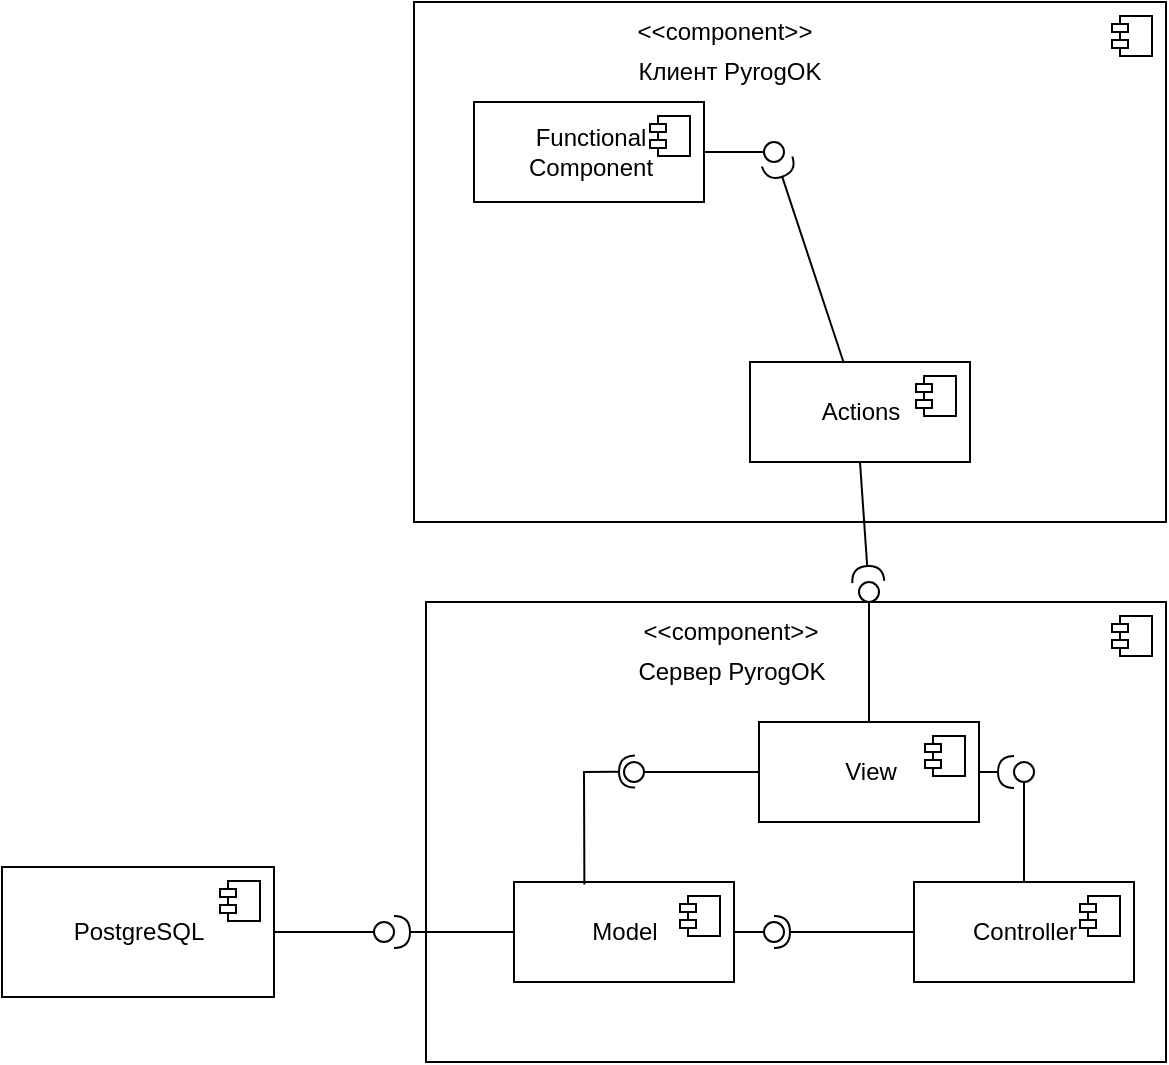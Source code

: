 <mxfile version="20.7.4" type="device"><diagram id="oTwKfko1Kro9Z-XUz21w" name="Страница 1"><mxGraphModel dx="989" dy="534" grid="0" gridSize="10" guides="1" tooltips="1" connect="1" arrows="1" fold="1" page="1" pageScale="1" pageWidth="827" pageHeight="1169" math="0" shadow="0"><root><mxCell id="0"/><mxCell id="1" parent="0"/><mxCell id="mDrGMRs_Q6UIofxlvuWd-63" value="" style="html=1;dropTarget=0;" parent="1" vertex="1"><mxGeometry x="246" y="310" width="370" height="230" as="geometry"/></mxCell><mxCell id="mDrGMRs_Q6UIofxlvuWd-64" value="" style="shape=module;jettyWidth=8;jettyHeight=4;" parent="mDrGMRs_Q6UIofxlvuWd-63" vertex="1"><mxGeometry x="1" width="20" height="20" relative="1" as="geometry"><mxPoint x="-27" y="7" as="offset"/></mxGeometry></mxCell><mxCell id="mDrGMRs_Q6UIofxlvuWd-60" value="" style="html=1;dropTarget=0;" parent="1" vertex="1"><mxGeometry x="240" y="10" width="376" height="260" as="geometry"/></mxCell><mxCell id="mDrGMRs_Q6UIofxlvuWd-61" value="" style="shape=module;jettyWidth=8;jettyHeight=4;" parent="mDrGMRs_Q6UIofxlvuWd-60" vertex="1"><mxGeometry x="1" width="20" height="20" relative="1" as="geometry"><mxPoint x="-27" y="7" as="offset"/></mxGeometry></mxCell><mxCell id="mDrGMRs_Q6UIofxlvuWd-11" value="Functional &lt;br&gt;Component" style="html=1;dropTarget=0;" parent="1" vertex="1"><mxGeometry x="270" y="60" width="115" height="50" as="geometry"/></mxCell><mxCell id="mDrGMRs_Q6UIofxlvuWd-12" value="" style="shape=module;jettyWidth=8;jettyHeight=4;" parent="mDrGMRs_Q6UIofxlvuWd-11" vertex="1"><mxGeometry x="1" width="20" height="20" relative="1" as="geometry"><mxPoint x="-27" y="7" as="offset"/></mxGeometry></mxCell><mxCell id="mDrGMRs_Q6UIofxlvuWd-16" value="Actions" style="html=1;dropTarget=0;" parent="1" vertex="1"><mxGeometry x="408" y="190" width="110" height="50" as="geometry"/></mxCell><mxCell id="mDrGMRs_Q6UIofxlvuWd-17" value="" style="shape=module;jettyWidth=8;jettyHeight=4;" parent="mDrGMRs_Q6UIofxlvuWd-16" vertex="1"><mxGeometry x="1" width="20" height="20" relative="1" as="geometry"><mxPoint x="-27" y="7" as="offset"/></mxGeometry></mxCell><mxCell id="mDrGMRs_Q6UIofxlvuWd-19" value="" style="rounded=0;orthogonalLoop=1;jettySize=auto;html=1;endArrow=halfCircle;endFill=0;endSize=6;strokeWidth=1;sketch=0;" parent="1" source="mDrGMRs_Q6UIofxlvuWd-16" target="mDrGMRs_Q6UIofxlvuWd-20" edge="1"><mxGeometry relative="1" as="geometry"><mxPoint x="702.5" y="195" as="sourcePoint"/><mxPoint x="420" y="83" as="targetPoint"/></mxGeometry></mxCell><mxCell id="mDrGMRs_Q6UIofxlvuWd-20" value="" style="ellipse;whiteSpace=wrap;html=1;align=center;aspect=fixed;resizable=0;points=[];outlineConnect=0;sketch=0;" parent="1" vertex="1"><mxGeometry x="415" y="80" width="10" height="10" as="geometry"/></mxCell><mxCell id="mDrGMRs_Q6UIofxlvuWd-21" value="" style="rounded=0;orthogonalLoop=1;jettySize=auto;html=1;endArrow=none;endFill=0;sketch=0;sourcePerimeterSpacing=0;exitX=1;exitY=0.5;exitDx=0;exitDy=0;" parent="1" source="mDrGMRs_Q6UIofxlvuWd-11" target="mDrGMRs_Q6UIofxlvuWd-20" edge="1"><mxGeometry relative="1" as="geometry"><mxPoint x="327.5" y="110" as="sourcePoint"/><mxPoint x="327.5" y="150" as="targetPoint"/></mxGeometry></mxCell><mxCell id="mDrGMRs_Q6UIofxlvuWd-30" value="View" style="html=1;dropTarget=0;" parent="1" vertex="1"><mxGeometry x="412.5" y="370" width="110" height="50" as="geometry"/></mxCell><mxCell id="mDrGMRs_Q6UIofxlvuWd-31" value="" style="shape=module;jettyWidth=8;jettyHeight=4;" parent="mDrGMRs_Q6UIofxlvuWd-30" vertex="1"><mxGeometry x="1" width="20" height="20" relative="1" as="geometry"><mxPoint x="-27" y="7" as="offset"/></mxGeometry></mxCell><mxCell id="mDrGMRs_Q6UIofxlvuWd-32" value="Controller" style="html=1;dropTarget=0;" parent="1" vertex="1"><mxGeometry x="490" y="450" width="110" height="50" as="geometry"/></mxCell><mxCell id="mDrGMRs_Q6UIofxlvuWd-33" value="" style="shape=module;jettyWidth=8;jettyHeight=4;" parent="mDrGMRs_Q6UIofxlvuWd-32" vertex="1"><mxGeometry x="1" width="20" height="20" relative="1" as="geometry"><mxPoint x="-27" y="7" as="offset"/></mxGeometry></mxCell><mxCell id="mDrGMRs_Q6UIofxlvuWd-34" value="Model" style="html=1;dropTarget=0;" parent="1" vertex="1"><mxGeometry x="290" y="450" width="110" height="50" as="geometry"/></mxCell><mxCell id="mDrGMRs_Q6UIofxlvuWd-35" value="" style="shape=module;jettyWidth=8;jettyHeight=4;" parent="mDrGMRs_Q6UIofxlvuWd-34" vertex="1"><mxGeometry x="1" width="20" height="20" relative="1" as="geometry"><mxPoint x="-27" y="7" as="offset"/></mxGeometry></mxCell><mxCell id="mDrGMRs_Q6UIofxlvuWd-36" value="PostgreSQL" style="html=1;dropTarget=0;" parent="1" vertex="1"><mxGeometry x="34" y="442.5" width="136" height="65" as="geometry"/></mxCell><mxCell id="mDrGMRs_Q6UIofxlvuWd-37" value="" style="shape=module;jettyWidth=8;jettyHeight=4;" parent="mDrGMRs_Q6UIofxlvuWd-36" vertex="1"><mxGeometry x="1" width="20" height="20" relative="1" as="geometry"><mxPoint x="-27" y="7" as="offset"/></mxGeometry></mxCell><mxCell id="mDrGMRs_Q6UIofxlvuWd-38" value="" style="rounded=0;orthogonalLoop=1;jettySize=auto;html=1;endArrow=none;endFill=0;sketch=0;sourcePerimeterSpacing=0;targetPerimeterSpacing=0;entryX=0.5;entryY=0;entryDx=0;entryDy=0;" parent="1" source="mDrGMRs_Q6UIofxlvuWd-40" target="mDrGMRs_Q6UIofxlvuWd-30" edge="1"><mxGeometry relative="1" as="geometry"><mxPoint x="515" y="310" as="sourcePoint"/><mxPoint x="520" y="300" as="targetPoint"/></mxGeometry></mxCell><mxCell id="mDrGMRs_Q6UIofxlvuWd-39" value="" style="rounded=0;orthogonalLoop=1;jettySize=auto;html=1;endArrow=halfCircle;endFill=0;endSize=6;strokeWidth=1;sketch=0;exitX=0.5;exitY=1;exitDx=0;exitDy=0;" parent="1" source="mDrGMRs_Q6UIofxlvuWd-16" target="mDrGMRs_Q6UIofxlvuWd-40" edge="1"><mxGeometry relative="1" as="geometry"><mxPoint x="390" y="335" as="sourcePoint"/><mxPoint x="515" y="300" as="targetPoint"/></mxGeometry></mxCell><mxCell id="mDrGMRs_Q6UIofxlvuWd-40" value="" style="ellipse;whiteSpace=wrap;html=1;align=center;aspect=fixed;resizable=0;points=[];outlineConnect=0;sketch=0;" parent="1" vertex="1"><mxGeometry x="462.5" y="300" width="10" height="10" as="geometry"/></mxCell><mxCell id="mDrGMRs_Q6UIofxlvuWd-46" value="" style="rounded=0;orthogonalLoop=1;jettySize=auto;html=1;endArrow=halfCircle;endFill=0;endSize=6;strokeWidth=1;sketch=0;exitX=1;exitY=0.5;exitDx=0;exitDy=0;" parent="1" source="mDrGMRs_Q6UIofxlvuWd-30" target="mDrGMRs_Q6UIofxlvuWd-47" edge="1"><mxGeometry relative="1" as="geometry"><mxPoint x="390" y="335" as="sourcePoint"/><mxPoint x="515" y="430" as="targetPoint"/></mxGeometry></mxCell><mxCell id="mDrGMRs_Q6UIofxlvuWd-47" value="" style="ellipse;whiteSpace=wrap;html=1;align=center;aspect=fixed;resizable=0;points=[];outlineConnect=0;sketch=0;" parent="1" vertex="1"><mxGeometry x="540" y="390" width="10" height="10" as="geometry"/></mxCell><mxCell id="mDrGMRs_Q6UIofxlvuWd-51" value="" style="rounded=0;orthogonalLoop=1;jettySize=auto;html=1;endArrow=none;endFill=0;sketch=0;sourcePerimeterSpacing=0;exitX=0.5;exitY=0;exitDx=0;exitDy=0;" parent="1" source="mDrGMRs_Q6UIofxlvuWd-32" target="mDrGMRs_Q6UIofxlvuWd-47" edge="1"><mxGeometry relative="1" as="geometry"><mxPoint x="515" y="450" as="sourcePoint"/><mxPoint x="515" y="430" as="targetPoint"/></mxGeometry></mxCell><mxCell id="mDrGMRs_Q6UIofxlvuWd-52" value="" style="rounded=0;orthogonalLoop=1;jettySize=auto;html=1;endArrow=none;endFill=0;sketch=0;sourcePerimeterSpacing=0;targetPerimeterSpacing=0;exitX=1;exitY=0.5;exitDx=0;exitDy=0;" parent="1" source="mDrGMRs_Q6UIofxlvuWd-34" target="mDrGMRs_Q6UIofxlvuWd-54" edge="1"><mxGeometry relative="1" as="geometry"><mxPoint x="350" y="335" as="sourcePoint"/></mxGeometry></mxCell><mxCell id="mDrGMRs_Q6UIofxlvuWd-53" value="" style="rounded=0;orthogonalLoop=1;jettySize=auto;html=1;endArrow=halfCircle;endFill=0;endSize=6;strokeWidth=1;sketch=0;exitX=0;exitY=0.5;exitDx=0;exitDy=0;" parent="1" source="mDrGMRs_Q6UIofxlvuWd-32" edge="1"><mxGeometry relative="1" as="geometry"><mxPoint x="390" y="335" as="sourcePoint"/><mxPoint x="420" y="475" as="targetPoint"/></mxGeometry></mxCell><mxCell id="mDrGMRs_Q6UIofxlvuWd-54" value="" style="ellipse;whiteSpace=wrap;html=1;align=center;aspect=fixed;resizable=0;points=[];outlineConnect=0;sketch=0;" parent="1" vertex="1"><mxGeometry x="415" y="470" width="10" height="10" as="geometry"/></mxCell><mxCell id="mDrGMRs_Q6UIofxlvuWd-56" value="" style="rounded=0;orthogonalLoop=1;jettySize=auto;html=1;endArrow=none;endFill=0;sketch=0;targetPerimeterSpacing=0;exitX=1;exitY=0.5;exitDx=0;exitDy=0;startArrow=none;" parent="1" source="mDrGMRs_Q6UIofxlvuWd-58" edge="1"><mxGeometry relative="1" as="geometry"><mxPoint x="350" y="335" as="sourcePoint"/><mxPoint x="230" y="475" as="targetPoint"/></mxGeometry></mxCell><mxCell id="mDrGMRs_Q6UIofxlvuWd-57" value="" style="rounded=0;orthogonalLoop=1;jettySize=auto;html=1;endArrow=halfCircle;endFill=0;endSize=6;strokeWidth=1;sketch=0;exitX=0;exitY=0.5;exitDx=0;exitDy=0;" parent="1" source="mDrGMRs_Q6UIofxlvuWd-34" edge="1"><mxGeometry relative="1" as="geometry"><mxPoint x="390" y="335" as="sourcePoint"/><mxPoint x="230" y="475" as="targetPoint"/></mxGeometry></mxCell><mxCell id="mDrGMRs_Q6UIofxlvuWd-58" value="" style="ellipse;whiteSpace=wrap;html=1;align=center;aspect=fixed;resizable=0;points=[];outlineConnect=0;sketch=0;" parent="1" vertex="1"><mxGeometry x="220" y="470" width="10" height="10" as="geometry"/></mxCell><mxCell id="mDrGMRs_Q6UIofxlvuWd-59" value="" style="rounded=0;orthogonalLoop=1;jettySize=auto;html=1;endArrow=none;endFill=0;sketch=0;sourcePerimeterSpacing=0;exitX=1;exitY=0.5;exitDx=0;exitDy=0;" parent="1" source="mDrGMRs_Q6UIofxlvuWd-36" target="mDrGMRs_Q6UIofxlvuWd-58" edge="1"><mxGeometry relative="1" as="geometry"><mxPoint x="170" y="475.0" as="sourcePoint"/><mxPoint x="230" y="475.0" as="targetPoint"/></mxGeometry></mxCell><mxCell id="mDrGMRs_Q6UIofxlvuWd-62" value="Клиент PyrogOK" style="text;html=1;strokeColor=none;fillColor=none;align=center;verticalAlign=middle;whiteSpace=wrap;rounded=0;" parent="1" vertex="1"><mxGeometry x="322.5" y="30" width="150" height="30" as="geometry"/></mxCell><mxCell id="mDrGMRs_Q6UIofxlvuWd-65" value="Сервер PyrogOK" style="text;html=1;strokeColor=none;fillColor=none;align=center;verticalAlign=middle;whiteSpace=wrap;rounded=0;" parent="1" vertex="1"><mxGeometry x="340" y="330" width="118" height="30" as="geometry"/></mxCell><mxCell id="H4ofCq9bk3lnZ_QLIRmF-1" value="&amp;lt;&amp;lt;component&amp;gt;&amp;gt;" style="text;html=1;align=center;verticalAlign=middle;resizable=0;points=[];autosize=1;strokeColor=none;fillColor=none;" parent="1" vertex="1"><mxGeometry x="342.5" y="310" width="110" height="30" as="geometry"/></mxCell><mxCell id="H4ofCq9bk3lnZ_QLIRmF-2" value="&amp;lt;&amp;lt;component&amp;gt;&amp;gt;" style="text;html=1;align=center;verticalAlign=middle;resizable=0;points=[];autosize=1;strokeColor=none;fillColor=none;" parent="1" vertex="1"><mxGeometry x="340" y="10" width="110" height="30" as="geometry"/></mxCell><mxCell id="Z5qGlJnVM7J6xIPODDj0-1" value="" style="rounded=0;orthogonalLoop=1;jettySize=auto;html=1;endArrow=none;endFill=0;sketch=0;sourcePerimeterSpacing=0;entryX=0;entryY=0.5;entryDx=0;entryDy=0;" edge="1" parent="1" source="mDrGMRs_Q6UIofxlvuWd-30" target="mDrGMRs_Q6UIofxlvuWd-30"><mxGeometry relative="1" as="geometry"><mxPoint x="555" y="460" as="sourcePoint"/><mxPoint x="555" y="410" as="targetPoint"/><Array as="points"><mxPoint x="355" y="395"/></Array></mxGeometry></mxCell><mxCell id="Z5qGlJnVM7J6xIPODDj0-2" value="" style="ellipse;whiteSpace=wrap;html=1;align=center;aspect=fixed;resizable=0;points=[];outlineConnect=0;sketch=0;" vertex="1" parent="1"><mxGeometry x="345" y="390" width="10" height="10" as="geometry"/></mxCell><mxCell id="Z5qGlJnVM7J6xIPODDj0-3" value="" style="rounded=0;orthogonalLoop=1;jettySize=auto;html=1;endArrow=halfCircle;endFill=0;endSize=6;strokeWidth=1;sketch=0;exitX=0.32;exitY=0.024;exitDx=0;exitDy=0;exitPerimeter=0;" edge="1" parent="1" source="mDrGMRs_Q6UIofxlvuWd-34"><mxGeometry relative="1" as="geometry"><mxPoint x="333" y="394.8" as="sourcePoint"/><mxPoint x="350.5" y="394.8" as="targetPoint"/><Array as="points"><mxPoint x="325" y="395"/></Array></mxGeometry></mxCell></root></mxGraphModel></diagram></mxfile>